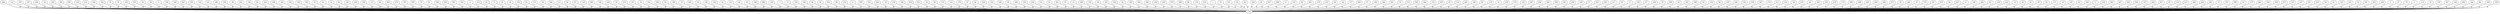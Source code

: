 
graph "SimpleGraph" {
overlap = "scale";
"290" -- "FTR" [label="H"]
"112" -- "FTR" [label="H"]
"270" -- "FTR" [label="H"]
"157" -- "FTR" [label="H"]
"169" -- "FTR" [label="H"]
"34" -- "FTR" [label="H"]
"254" -- "FTR" [label="H"]
"89" -- "FTR" [label="H"]
"295" -- "FTR" [label="H"]
"138" -- "FTR" [label="H"]
"212" -- "FTR" [label="H"]
"294" -- "FTR" [label="H"]
"182" -- "FTR" [label="H"]
"72" -- "FTR" [label="H"]
"75" -- "FTR" [label="H"]
"163" -- "FTR" [label="H"]
"237" -- "FTR" [label="H"]
"83" -- "FTR" [label="H"]
"69" -- "FTR" [label="H"]
"9" -- "FTR" [label="H"]
"159" -- "FTR" [label="H"]
"228" -- "FTR" [label="H"]
"297" -- "FTR" [label="H"]
"155" -- "FTR" [label="H"]
"122" -- "FTR" [label="H"]
"141" -- "FTR" [label="H"]
"285" -- "FTR" [label="H"]
"149" -- "FTR" [label="H"]
"90" -- "FTR" [label="H"]
"232" -- "FTR" [label="H"]
"140" -- "FTR" [label="H"]
"58" -- "FTR" [label="H"]
"242" -- "FTR" [label="H"]
"248" -- "FTR" [label="H"]
"160" -- "FTR" [label="H"]
"216" -- "FTR" [label="H"]
"196" -- "FTR" [label="H"]
"301" -- "FTR" [label="H"]
"25" -- "FTR" [label="H"]
"101" -- "FTR" [label="H"]
"12" -- "FTR" [label="H"]
"61" -- "FTR" [label="H"]
"130" -- "FTR" [label="H"]
"229" -- "FTR" [label="H"]
"188" -- "FTR" [label="H"]
"117" -- "FTR" [label="H"]
"66" -- "FTR" [label="H"]
"303" -- "FTR" [label="H"]
"273" -- "FTR" [label="H"]
"187" -- "FTR" [label="H"]
"205" -- "FTR" [label="H"]
"79" -- "FTR" [label="H"]
"50" -- "FTR" [label="H"]
"268" -- "FTR" [label="H"]
"250" -- "FTR" [label="H"]
"305" -- "FTR" [label="H"]
"105" -- "FTR" [label="H"]
"3" -- "FTR" [label="H"]
"215" -- "FTR" [label="H"]
"93" -- "FTR" [label="H"]
"71" -- "FTR" [label="H"]
"23" -- "FTR" [label="H"]
"32" -- "FTR" [label="H"]
"102" -- "FTR" [label="H"]
"82" -- "FTR" [label="H"]
"137" -- "FTR" [label="H"]
"54" -- "FTR" [label="H"]
"246" -- "FTR" [label="H"]
"111" -- "FTR" [label="H"]
"28" -- "FTR" [label="H"]
"87" -- "FTR" [label="H"]
"139" -- "FTR" [label="H"]
"300" -- "FTR" [label="H"]
"146" -- "FTR" [label="H"]
"224" -- "FTR" [label="H"]
"16" -- "FTR" [label="H"]
"272" -- "FTR" [label="H"]
"107" -- "FTR" [label="H"]
"10" -- "FTR" [label="H"]
"162" -- "FTR" [label="H"]
"199" -- "FTR" [label="H"]
"26" -- "FTR" [label="H"]
"180" -- "FTR" [label="H"]
"73" -- "FTR" [label="H"]
"220" -- "FTR" [label="H"]
"53" -- "FTR" [label="H"]
"128" -- "FTR" [label="H"]
"144" -- "FTR" [label="H"]
"62" -- "FTR" [label="H"]
"121" -- "FTR" [label="H"]
"134" -- "FTR" [label="H"]
"47" -- "FTR" [label="H"]
"198" -- "FTR" [label="H"]
"280" -- "FTR" [label="H"]
"120" -- "FTR" [label="H"]
"7" -- "FTR" [label="H"]
"0" -- "FTR" [label="H"]
"156" -- "FTR" [label="H"]
"132" -- "FTR" [label="H"]
"96" -- "FTR" [label="H"]
"20" -- "FTR" [label="H"]
"252" -- "FTR" [label="H"]
"80" -- "FTR" [label="H"]
"210" -- "FTR" [label="H"]
"6" -- "FTR" [label="H"]
"293" -- "FTR" [label="H"]
"161" -- "FTR" [label="H"]
"244" -- "FTR" [label="H"]
"39" -- "FTR" [label="H"]
"218" -- "FTR" [label="H"]
"184" -- "FTR" [label="H"]
"259" -- "FTR" [label="H"]
"251" -- "FTR" [label="H"]
"52" -- "FTR" [label="H"]
"68" -- "FTR" [label="H"]
"170" -- "FTR" [label="H"]
"118" -- "FTR" [label="H"]
"176" -- "FTR" [label="H"]
"31" -- "FTR" [label="H"]
"40" -- "FTR" [label="H"]
"236" -- "FTR" [label="H"]
"192" -- "FTR" [label="H"]
"238" -- "FTR" [label="H"]
"49" -- "FTR" [label="H"]
"292" -- "FTR" [label="H"]
"125" -- "FTR" [label="H"]
"230" -- "FTR" [label="H"]
"131" -- "FTR" [label="H"]
"70" -- "FTR" [label="H"]
"201" -- "FTR" [label="H"]
"97" -- "FTR" [label="H"]
"13" -- "FTR" [label="H"]
"286" -- "FTR" [label="H"]
"152" -- "FTR" [label="H"]
"38" -- "FTR" [label="H"]
"193" -- "FTR" [label="H"]
"164" -- "FTR" [label="H"]
"56" -- "FTR" [label="D"]
"189" -- "FTR" [label="D"]
"266" -- "FTR" [label="D"]
"208" -- "FTR" [label="D"]
"154" -- "FTR" [label="D"]
"255" -- "FTR" [label="D"]
"279" -- "FTR" [label="D"]
"289" -- "FTR" [label="D"]
"88" -- "FTR" [label="D"]
"119" -- "FTR" [label="D"]
"214" -- "FTR" [label="D"]
"1" -- "FTR" [label="D"]
"51" -- "FTR" [label="D"]
"231" -- "FTR" [label="D"]
"36" -- "FTR" [label="D"]
"42" -- "FTR" [label="D"]
"225" -- "FTR" [label="D"]
"95" -- "FTR" [label="D"]
"227" -- "FTR" [label="D"]
"288" -- "FTR" [label="D"]
"8" -- "FTR" [label="D"]
"110" -- "FTR" [label="D"]
"60" -- "FTR" [label="D"]
"281" -- "FTR" [label="D"]
"178" -- "FTR" [label="D"]
"233" -- "FTR" [label="D"]
"30" -- "FTR" [label="D"]
"44" -- "FTR" [label="D"]
"177" -- "FTR" [label="D"]
"263" -- "FTR" [label="D"]
"57" -- "FTR" [label="D"]
"166" -- "FTR" [label="D"]
"284" -- "FTR" [label="D"]
"261" -- "FTR" [label="D"]
"33" -- "FTR" [label="D"]
"113" -- "FTR" [label="D"]
"203" -- "FTR" [label="D"]
"264" -- "FTR" [label="D"]
"172" -- "FTR" [label="D"]
"183" -- "FTR" [label="D"]
"45" -- "FTR" [label="D"]
"114" -- "FTR" [label="D"]
"283" -- "FTR" [label="D"]
"106" -- "FTR" [label="D"]
"84" -- "FTR" [label="D"]
"116" -- "FTR" [label="D"]
"21" -- "FTR" [label="D"]
"234" -- "FTR" [label="D"]
"275" -- "FTR" [label="D"]
"142" -- "FTR" [label="D"]
"267" -- "FTR" [label="D"]
"256" -- "FTR" [label="D"]
"260" -- "FTR" [label="D"]
"240" -- "FTR" [label="D"]
"181" -- "FTR" [label="D"]
"278" -- "FTR" [label="D"]
"165" -- "FTR" [label="D"]
"77" -- "FTR" [label="D"]
"241" -- "FTR" [label="D"]
"291" -- "FTR" [label="D"]
"217" -- "FTR" [label="D"]
"76" -- "FTR" [label="D"]
"17" -- "FTR" [label="D"]
"136" -- "FTR" [label="D"]
"37" -- "FTR" [label="D"]
"186" -- "FTR" [label="D"]
"35" -- "FTR" [label="D"]
"200" -- "FTR" [label="D"]
"91" -- "FTR" [label="D"]
"103" -- "FTR" [label="D"]
"168" -- "FTR" [label="D"]
"18" -- "FTR" [label="D"]
"153" -- "FTR" [label="D"]
"98" -- "FTR" [label="D"]
"135" -- "FTR" [label="D"]
"226" -- "FTR" [label="D"]
"124" -- "FTR" [label="D"]
"239" -- "FTR" [label="D"]
"287" -- "FTR" [label="D"]
"179" -- "FTR" [label="D"]
"211" -- "FTR" [label="D"]
"126" -- "FTR" [label="D"]
"59" -- "FTR" [label="D"]
"274" -- "FTR" [label="D"]
"29" -- "FTR" [label="D"]
"194" -- "FTR" [label="A"]
"185" -- "FTR" [label="A"]
"276" -- "FTR" [label="A"]
"174" -- "FTR" [label="A"]
"206" -- "FTR" [label="A"]
"108" -- "FTR" [label="A"]
"253" -- "FTR" [label="A"]
"269" -- "FTR" [label="A"]
"299" -- "FTR" [label="A"]
"271" -- "FTR" [label="A"]
"55" -- "FTR" [label="A"]
"282" -- "FTR" [label="A"]
"67" -- "FTR" [label="A"]
"173" -- "FTR" [label="A"]
"99" -- "FTR" [label="A"]
"219" -- "FTR" [label="A"]
"48" -- "FTR" [label="A"]
"207" -- "FTR" [label="A"]
"11" -- "FTR" [label="A"]
"148" -- "FTR" [label="A"]
"249" -- "FTR" [label="A"]
"63" -- "FTR" [label="A"]
"100" -- "FTR" [label="A"]
"222" -- "FTR" [label="A"]
"19" -- "FTR" [label="A"]
"64" -- "FTR" [label="A"]
"81" -- "FTR" [label="A"]
"85" -- "FTR" [label="A"]
"92" -- "FTR" [label="A"]
"171" -- "FTR" [label="A"]
"14" -- "FTR" [label="A"]
"143" -- "FTR" [label="A"]
"22" -- "FTR" [label="A"]
"195" -- "FTR" [label="A"]
"2" -- "FTR" [label="A"]
"145" -- "FTR" [label="A"]
"243" -- "FTR" [label="A"]
"247" -- "FTR" [label="A"]
"245" -- "FTR" [label="A"]
"304" -- "FTR" [label="A"]
"147" -- "FTR" [label="A"]
"209" -- "FTR" [label="A"]
"257" -- "FTR" [label="A"]
"65" -- "FTR" [label="A"]
"133" -- "FTR" [label="A"]
"213" -- "FTR" [label="A"]
"298" -- "FTR" [label="A"]
"104" -- "FTR" [label="A"]
"265" -- "FTR" [label="A"]
"15" -- "FTR" [label="A"]
"191" -- "FTR" [label="A"]
"296" -- "FTR" [label="A"]
"24" -- "FTR" [label="A"]
"175" -- "FTR" [label="A"]
"262" -- "FTR" [label="A"]
"129" -- "FTR" [label="A"]
"258" -- "FTR" [label="A"]
"277" -- "FTR" [label="A"]
"127" -- "FTR" [label="A"]
"197" -- "FTR" [label="A"]
"151" -- "FTR" [label="A"]
"235" -- "FTR" [label="A"]
"94" -- "FTR" [label="A"]
"43" -- "FTR" [label="A"]
"123" -- "FTR" [label="A"]
"221" -- "FTR" [label="A"]
"74" -- "FTR" [label="A"]
"46" -- "FTR" [label="A"]
"223" -- "FTR" [label="A"]
"302" -- "FTR" [label="A"]
"5" -- "FTR" [label="A"]
"27" -- "FTR" [label="A"]
"78" -- "FTR" [label="A"]
"4" -- "FTR" [label="A"]
"115" -- "FTR" [label="A"]
"41" -- "FTR" [label="A"]
"150" -- "FTR" [label="A"]
"167" -- "FTR" [label="A"]
"190" -- "FTR" [label="A"]
"202" -- "FTR" [label="A"]
"109" -- "FTR" [label="A"]
"86" -- "FTR" [label="A"]
"204" -- "FTR" [label="A"]
"158" -- "FTR" [label="A"]
}